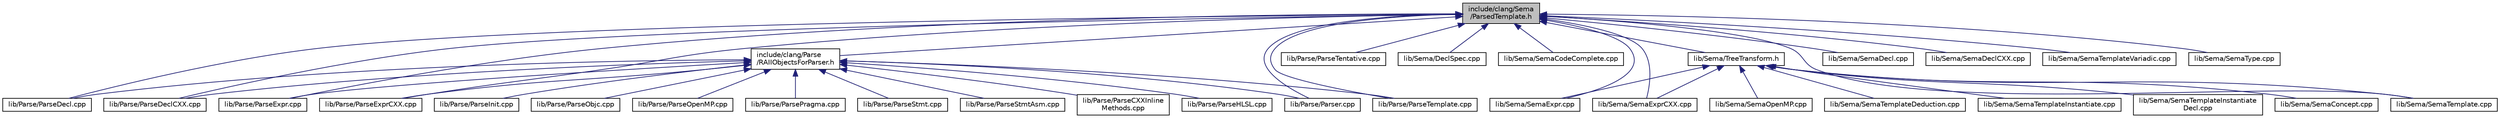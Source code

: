 digraph "include/clang/Sema/ParsedTemplate.h"
{
 // LATEX_PDF_SIZE
  bgcolor="transparent";
  edge [fontname="Helvetica",fontsize="10",labelfontname="Helvetica",labelfontsize="10"];
  node [fontname="Helvetica",fontsize="10",shape=record];
  Node1 [label="include/clang/Sema\l/ParsedTemplate.h",height=0.2,width=0.4,color="black", fillcolor="grey75", style="filled", fontcolor="black",tooltip=" "];
  Node1 -> Node2 [dir="back",color="midnightblue",fontsize="10",style="solid",fontname="Helvetica"];
  Node2 [label="include/clang/Parse\l/RAIIObjectsForParser.h",height=0.2,width=0.4,color="black",URL="$RAIIObjectsForParser_8h.html",tooltip=" "];
  Node2 -> Node3 [dir="back",color="midnightblue",fontsize="10",style="solid",fontname="Helvetica"];
  Node3 [label="lib/Parse/ParseCXXInline\lMethods.cpp",height=0.2,width=0.4,color="black",URL="$ParseCXXInlineMethods_8cpp.html",tooltip=" "];
  Node2 -> Node4 [dir="back",color="midnightblue",fontsize="10",style="solid",fontname="Helvetica"];
  Node4 [label="lib/Parse/ParseDecl.cpp",height=0.2,width=0.4,color="black",URL="$ParseDecl_8cpp.html",tooltip=" "];
  Node2 -> Node5 [dir="back",color="midnightblue",fontsize="10",style="solid",fontname="Helvetica"];
  Node5 [label="lib/Parse/ParseDeclCXX.cpp",height=0.2,width=0.4,color="black",URL="$ParseDeclCXX_8cpp.html",tooltip=" "];
  Node2 -> Node6 [dir="back",color="midnightblue",fontsize="10",style="solid",fontname="Helvetica"];
  Node6 [label="lib/Parse/ParseExpr.cpp",height=0.2,width=0.4,color="black",URL="$ParseExpr_8cpp.html",tooltip=" "];
  Node2 -> Node7 [dir="back",color="midnightblue",fontsize="10",style="solid",fontname="Helvetica"];
  Node7 [label="lib/Parse/ParseExprCXX.cpp",height=0.2,width=0.4,color="black",URL="$ParseExprCXX_8cpp.html",tooltip=" "];
  Node2 -> Node8 [dir="back",color="midnightblue",fontsize="10",style="solid",fontname="Helvetica"];
  Node8 [label="lib/Parse/ParseHLSL.cpp",height=0.2,width=0.4,color="black",URL="$ParseHLSL_8cpp.html",tooltip=" "];
  Node2 -> Node9 [dir="back",color="midnightblue",fontsize="10",style="solid",fontname="Helvetica"];
  Node9 [label="lib/Parse/ParseInit.cpp",height=0.2,width=0.4,color="black",URL="$ParseInit_8cpp.html",tooltip=" "];
  Node2 -> Node10 [dir="back",color="midnightblue",fontsize="10",style="solid",fontname="Helvetica"];
  Node10 [label="lib/Parse/ParseObjc.cpp",height=0.2,width=0.4,color="black",URL="$ParseObjc_8cpp.html",tooltip=" "];
  Node2 -> Node11 [dir="back",color="midnightblue",fontsize="10",style="solid",fontname="Helvetica"];
  Node11 [label="lib/Parse/ParseOpenMP.cpp",height=0.2,width=0.4,color="black",URL="$ParseOpenMP_8cpp.html",tooltip=" "];
  Node2 -> Node12 [dir="back",color="midnightblue",fontsize="10",style="solid",fontname="Helvetica"];
  Node12 [label="lib/Parse/ParsePragma.cpp",height=0.2,width=0.4,color="black",URL="$ParsePragma_8cpp.html",tooltip=" "];
  Node2 -> Node13 [dir="back",color="midnightblue",fontsize="10",style="solid",fontname="Helvetica"];
  Node13 [label="lib/Parse/Parser.cpp",height=0.2,width=0.4,color="black",URL="$Parse_2Parser_8cpp.html",tooltip=" "];
  Node2 -> Node14 [dir="back",color="midnightblue",fontsize="10",style="solid",fontname="Helvetica"];
  Node14 [label="lib/Parse/ParseStmt.cpp",height=0.2,width=0.4,color="black",URL="$ParseStmt_8cpp.html",tooltip=" "];
  Node2 -> Node15 [dir="back",color="midnightblue",fontsize="10",style="solid",fontname="Helvetica"];
  Node15 [label="lib/Parse/ParseStmtAsm.cpp",height=0.2,width=0.4,color="black",URL="$ParseStmtAsm_8cpp.html",tooltip=" "];
  Node2 -> Node16 [dir="back",color="midnightblue",fontsize="10",style="solid",fontname="Helvetica"];
  Node16 [label="lib/Parse/ParseTemplate.cpp",height=0.2,width=0.4,color="black",URL="$ParseTemplate_8cpp.html",tooltip=" "];
  Node1 -> Node4 [dir="back",color="midnightblue",fontsize="10",style="solid",fontname="Helvetica"];
  Node1 -> Node5 [dir="back",color="midnightblue",fontsize="10",style="solid",fontname="Helvetica"];
  Node1 -> Node6 [dir="back",color="midnightblue",fontsize="10",style="solid",fontname="Helvetica"];
  Node1 -> Node7 [dir="back",color="midnightblue",fontsize="10",style="solid",fontname="Helvetica"];
  Node1 -> Node13 [dir="back",color="midnightblue",fontsize="10",style="solid",fontname="Helvetica"];
  Node1 -> Node16 [dir="back",color="midnightblue",fontsize="10",style="solid",fontname="Helvetica"];
  Node1 -> Node17 [dir="back",color="midnightblue",fontsize="10",style="solid",fontname="Helvetica"];
  Node17 [label="lib/Parse/ParseTentative.cpp",height=0.2,width=0.4,color="black",URL="$ParseTentative_8cpp.html",tooltip=" "];
  Node1 -> Node18 [dir="back",color="midnightblue",fontsize="10",style="solid",fontname="Helvetica"];
  Node18 [label="lib/Sema/DeclSpec.cpp",height=0.2,width=0.4,color="black",URL="$DeclSpec_8cpp.html",tooltip=" "];
  Node1 -> Node19 [dir="back",color="midnightblue",fontsize="10",style="solid",fontname="Helvetica"];
  Node19 [label="lib/Sema/SemaCodeComplete.cpp",height=0.2,width=0.4,color="black",URL="$SemaCodeComplete_8cpp.html",tooltip=" "];
  Node1 -> Node20 [dir="back",color="midnightblue",fontsize="10",style="solid",fontname="Helvetica"];
  Node20 [label="lib/Sema/TreeTransform.h",height=0.2,width=0.4,color="black",URL="$TreeTransform_8h.html",tooltip=" "];
  Node20 -> Node21 [dir="back",color="midnightblue",fontsize="10",style="solid",fontname="Helvetica"];
  Node21 [label="lib/Sema/SemaConcept.cpp",height=0.2,width=0.4,color="black",URL="$SemaConcept_8cpp.html",tooltip=" "];
  Node20 -> Node22 [dir="back",color="midnightblue",fontsize="10",style="solid",fontname="Helvetica"];
  Node22 [label="lib/Sema/SemaExpr.cpp",height=0.2,width=0.4,color="black",URL="$SemaExpr_8cpp.html",tooltip=" "];
  Node20 -> Node23 [dir="back",color="midnightblue",fontsize="10",style="solid",fontname="Helvetica"];
  Node23 [label="lib/Sema/SemaExprCXX.cpp",height=0.2,width=0.4,color="black",URL="$SemaExprCXX_8cpp.html",tooltip=" "];
  Node20 -> Node24 [dir="back",color="midnightblue",fontsize="10",style="solid",fontname="Helvetica"];
  Node24 [label="lib/Sema/SemaOpenMP.cpp",height=0.2,width=0.4,color="black",URL="$SemaOpenMP_8cpp.html",tooltip=" "];
  Node20 -> Node25 [dir="back",color="midnightblue",fontsize="10",style="solid",fontname="Helvetica"];
  Node25 [label="lib/Sema/SemaTemplate.cpp",height=0.2,width=0.4,color="black",URL="$SemaTemplate_8cpp.html",tooltip=" "];
  Node20 -> Node26 [dir="back",color="midnightblue",fontsize="10",style="solid",fontname="Helvetica"];
  Node26 [label="lib/Sema/SemaTemplateDeduction.cpp",height=0.2,width=0.4,color="black",URL="$SemaTemplateDeduction_8cpp.html",tooltip=" "];
  Node20 -> Node27 [dir="back",color="midnightblue",fontsize="10",style="solid",fontname="Helvetica"];
  Node27 [label="lib/Sema/SemaTemplateInstantiate.cpp",height=0.2,width=0.4,color="black",URL="$SemaTemplateInstantiate_8cpp.html",tooltip=" "];
  Node20 -> Node28 [dir="back",color="midnightblue",fontsize="10",style="solid",fontname="Helvetica"];
  Node28 [label="lib/Sema/SemaTemplateInstantiate\lDecl.cpp",height=0.2,width=0.4,color="black",URL="$SemaTemplateInstantiateDecl_8cpp.html",tooltip=" "];
  Node1 -> Node29 [dir="back",color="midnightblue",fontsize="10",style="solid",fontname="Helvetica"];
  Node29 [label="lib/Sema/SemaDecl.cpp",height=0.2,width=0.4,color="black",URL="$SemaDecl_8cpp.html",tooltip=" "];
  Node1 -> Node30 [dir="back",color="midnightblue",fontsize="10",style="solid",fontname="Helvetica"];
  Node30 [label="lib/Sema/SemaDeclCXX.cpp",height=0.2,width=0.4,color="black",URL="$SemaDeclCXX_8cpp.html",tooltip=" "];
  Node1 -> Node22 [dir="back",color="midnightblue",fontsize="10",style="solid",fontname="Helvetica"];
  Node1 -> Node23 [dir="back",color="midnightblue",fontsize="10",style="solid",fontname="Helvetica"];
  Node1 -> Node25 [dir="back",color="midnightblue",fontsize="10",style="solid",fontname="Helvetica"];
  Node1 -> Node31 [dir="back",color="midnightblue",fontsize="10",style="solid",fontname="Helvetica"];
  Node31 [label="lib/Sema/SemaTemplateVariadic.cpp",height=0.2,width=0.4,color="black",URL="$SemaTemplateVariadic_8cpp.html",tooltip=" "];
  Node1 -> Node32 [dir="back",color="midnightblue",fontsize="10",style="solid",fontname="Helvetica"];
  Node32 [label="lib/Sema/SemaType.cpp",height=0.2,width=0.4,color="black",URL="$SemaType_8cpp.html",tooltip=" "];
}
